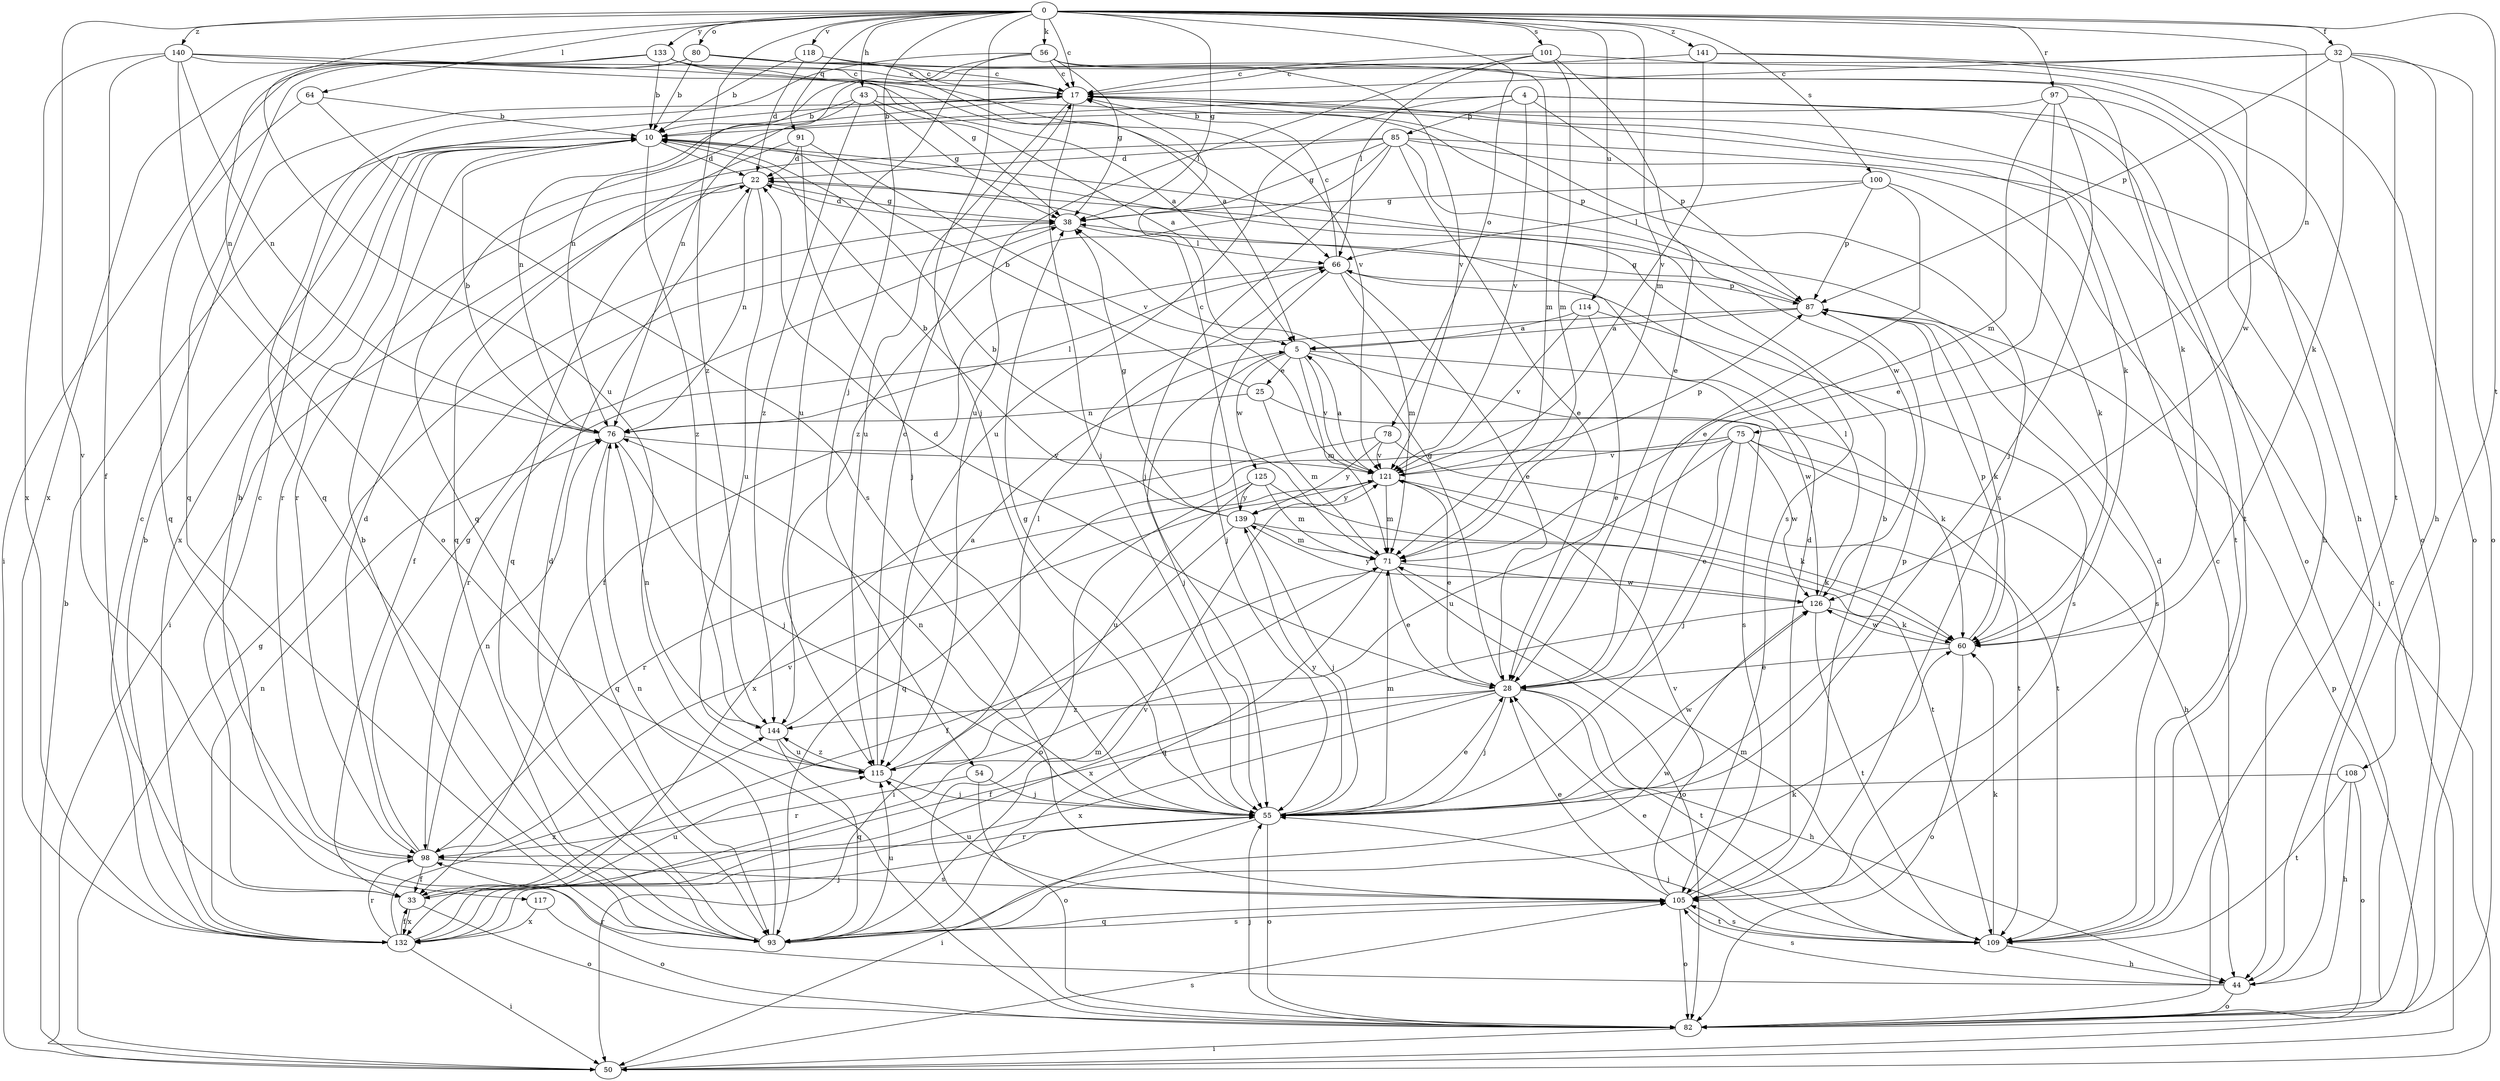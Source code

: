 strict digraph  {
0;
4;
5;
10;
17;
22;
25;
28;
32;
33;
38;
43;
44;
50;
54;
55;
56;
60;
64;
66;
71;
75;
76;
78;
80;
82;
85;
87;
91;
93;
97;
98;
100;
101;
105;
108;
109;
114;
115;
117;
118;
121;
125;
126;
132;
133;
139;
140;
141;
144;
0 -> 17  [label=c];
0 -> 32  [label=f];
0 -> 38  [label=g];
0 -> 43  [label=h];
0 -> 54  [label=j];
0 -> 55  [label=j];
0 -> 56  [label=k];
0 -> 64  [label=l];
0 -> 71  [label=m];
0 -> 75  [label=n];
0 -> 78  [label=o];
0 -> 80  [label=o];
0 -> 91  [label=q];
0 -> 97  [label=r];
0 -> 100  [label=s];
0 -> 101  [label=s];
0 -> 108  [label=t];
0 -> 114  [label=u];
0 -> 115  [label=u];
0 -> 117  [label=v];
0 -> 118  [label=v];
0 -> 133  [label=y];
0 -> 140  [label=z];
0 -> 141  [label=z];
0 -> 144  [label=z];
4 -> 82  [label=o];
4 -> 85  [label=p];
4 -> 87  [label=p];
4 -> 93  [label=q];
4 -> 109  [label=t];
4 -> 115  [label=u];
4 -> 121  [label=v];
5 -> 25  [label=e];
5 -> 55  [label=j];
5 -> 71  [label=m];
5 -> 105  [label=s];
5 -> 121  [label=v];
5 -> 125  [label=w];
5 -> 126  [label=w];
10 -> 22  [label=d];
10 -> 98  [label=r];
10 -> 105  [label=s];
10 -> 132  [label=x];
10 -> 144  [label=z];
17 -> 10  [label=b];
17 -> 55  [label=j];
17 -> 60  [label=k];
17 -> 105  [label=s];
17 -> 115  [label=u];
22 -> 38  [label=g];
22 -> 50  [label=i];
22 -> 76  [label=n];
22 -> 93  [label=q];
22 -> 115  [label=u];
25 -> 10  [label=b];
25 -> 60  [label=k];
25 -> 71  [label=m];
25 -> 76  [label=n];
28 -> 22  [label=d];
28 -> 33  [label=f];
28 -> 38  [label=g];
28 -> 44  [label=h];
28 -> 55  [label=j];
28 -> 109  [label=t];
28 -> 132  [label=x];
28 -> 144  [label=z];
32 -> 17  [label=c];
32 -> 44  [label=h];
32 -> 60  [label=k];
32 -> 76  [label=n];
32 -> 82  [label=o];
32 -> 87  [label=p];
32 -> 109  [label=t];
33 -> 17  [label=c];
33 -> 82  [label=o];
33 -> 115  [label=u];
33 -> 132  [label=x];
38 -> 22  [label=d];
38 -> 33  [label=f];
38 -> 66  [label=l];
43 -> 5  [label=a];
43 -> 10  [label=b];
43 -> 38  [label=g];
43 -> 76  [label=n];
43 -> 87  [label=p];
43 -> 144  [label=z];
44 -> 82  [label=o];
44 -> 98  [label=r];
44 -> 105  [label=s];
50 -> 10  [label=b];
50 -> 17  [label=c];
50 -> 38  [label=g];
50 -> 87  [label=p];
50 -> 105  [label=s];
54 -> 55  [label=j];
54 -> 82  [label=o];
54 -> 98  [label=r];
55 -> 28  [label=e];
55 -> 38  [label=g];
55 -> 50  [label=i];
55 -> 71  [label=m];
55 -> 76  [label=n];
55 -> 82  [label=o];
55 -> 87  [label=p];
55 -> 98  [label=r];
55 -> 126  [label=w];
55 -> 139  [label=y];
56 -> 17  [label=c];
56 -> 38  [label=g];
56 -> 71  [label=m];
56 -> 76  [label=n];
56 -> 93  [label=q];
56 -> 115  [label=u];
56 -> 121  [label=v];
60 -> 28  [label=e];
60 -> 82  [label=o];
60 -> 87  [label=p];
60 -> 126  [label=w];
64 -> 10  [label=b];
64 -> 93  [label=q];
64 -> 105  [label=s];
66 -> 17  [label=c];
66 -> 28  [label=e];
66 -> 33  [label=f];
66 -> 55  [label=j];
66 -> 71  [label=m];
66 -> 87  [label=p];
71 -> 10  [label=b];
71 -> 28  [label=e];
71 -> 33  [label=f];
71 -> 82  [label=o];
71 -> 93  [label=q];
71 -> 126  [label=w];
75 -> 28  [label=e];
75 -> 44  [label=h];
75 -> 55  [label=j];
75 -> 93  [label=q];
75 -> 109  [label=t];
75 -> 115  [label=u];
75 -> 121  [label=v];
75 -> 126  [label=w];
76 -> 10  [label=b];
76 -> 55  [label=j];
76 -> 66  [label=l];
76 -> 93  [label=q];
76 -> 121  [label=v];
78 -> 109  [label=t];
78 -> 121  [label=v];
78 -> 132  [label=x];
78 -> 139  [label=y];
80 -> 5  [label=a];
80 -> 10  [label=b];
80 -> 17  [label=c];
80 -> 50  [label=i];
80 -> 60  [label=k];
80 -> 93  [label=q];
82 -> 17  [label=c];
82 -> 50  [label=i];
82 -> 55  [label=j];
85 -> 22  [label=d];
85 -> 28  [label=e];
85 -> 38  [label=g];
85 -> 50  [label=i];
85 -> 55  [label=j];
85 -> 98  [label=r];
85 -> 109  [label=t];
85 -> 126  [label=w];
85 -> 144  [label=z];
87 -> 5  [label=a];
87 -> 38  [label=g];
87 -> 60  [label=k];
87 -> 98  [label=r];
87 -> 105  [label=s];
91 -> 22  [label=d];
91 -> 55  [label=j];
91 -> 93  [label=q];
91 -> 121  [label=v];
93 -> 10  [label=b];
93 -> 22  [label=d];
93 -> 60  [label=k];
93 -> 76  [label=n];
93 -> 105  [label=s];
93 -> 115  [label=u];
93 -> 121  [label=v];
93 -> 126  [label=w];
97 -> 10  [label=b];
97 -> 28  [label=e];
97 -> 44  [label=h];
97 -> 55  [label=j];
97 -> 71  [label=m];
98 -> 10  [label=b];
98 -> 22  [label=d];
98 -> 33  [label=f];
98 -> 38  [label=g];
98 -> 76  [label=n];
98 -> 105  [label=s];
98 -> 121  [label=v];
100 -> 28  [label=e];
100 -> 38  [label=g];
100 -> 60  [label=k];
100 -> 66  [label=l];
100 -> 87  [label=p];
101 -> 17  [label=c];
101 -> 28  [label=e];
101 -> 66  [label=l];
101 -> 71  [label=m];
101 -> 82  [label=o];
101 -> 115  [label=u];
105 -> 10  [label=b];
105 -> 22  [label=d];
105 -> 28  [label=e];
105 -> 82  [label=o];
105 -> 93  [label=q];
105 -> 109  [label=t];
105 -> 115  [label=u];
105 -> 121  [label=v];
108 -> 44  [label=h];
108 -> 55  [label=j];
108 -> 82  [label=o];
108 -> 109  [label=t];
109 -> 22  [label=d];
109 -> 28  [label=e];
109 -> 44  [label=h];
109 -> 55  [label=j];
109 -> 60  [label=k];
109 -> 71  [label=m];
109 -> 105  [label=s];
114 -> 5  [label=a];
114 -> 28  [label=e];
114 -> 105  [label=s];
114 -> 121  [label=v];
115 -> 17  [label=c];
115 -> 55  [label=j];
115 -> 66  [label=l];
115 -> 144  [label=z];
117 -> 82  [label=o];
117 -> 132  [label=x];
118 -> 10  [label=b];
118 -> 17  [label=c];
118 -> 22  [label=d];
118 -> 44  [label=h];
121 -> 5  [label=a];
121 -> 28  [label=e];
121 -> 60  [label=k];
121 -> 71  [label=m];
121 -> 87  [label=p];
121 -> 98  [label=r];
121 -> 139  [label=y];
125 -> 71  [label=m];
125 -> 82  [label=o];
125 -> 109  [label=t];
125 -> 115  [label=u];
125 -> 139  [label=y];
126 -> 60  [label=k];
126 -> 66  [label=l];
126 -> 109  [label=t];
126 -> 132  [label=x];
126 -> 139  [label=y];
132 -> 10  [label=b];
132 -> 17  [label=c];
132 -> 33  [label=f];
132 -> 50  [label=i];
132 -> 55  [label=j];
132 -> 71  [label=m];
132 -> 76  [label=n];
132 -> 98  [label=r];
132 -> 144  [label=z];
133 -> 10  [label=b];
133 -> 17  [label=c];
133 -> 38  [label=g];
133 -> 76  [label=n];
133 -> 121  [label=v];
133 -> 132  [label=x];
139 -> 10  [label=b];
139 -> 17  [label=c];
139 -> 38  [label=g];
139 -> 50  [label=i];
139 -> 55  [label=j];
139 -> 60  [label=k];
139 -> 71  [label=m];
140 -> 5  [label=a];
140 -> 17  [label=c];
140 -> 33  [label=f];
140 -> 66  [label=l];
140 -> 76  [label=n];
140 -> 82  [label=o];
140 -> 132  [label=x];
141 -> 17  [label=c];
141 -> 82  [label=o];
141 -> 121  [label=v];
141 -> 126  [label=w];
144 -> 5  [label=a];
144 -> 76  [label=n];
144 -> 93  [label=q];
144 -> 115  [label=u];
}

